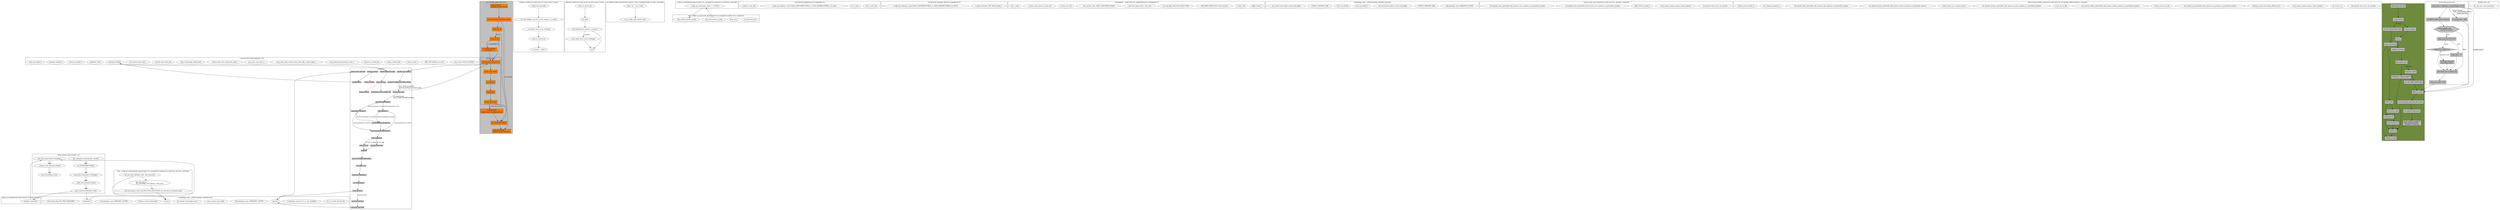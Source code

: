 digraph sched_c{
        subgraph cluster_preempt_schedule{
                label="asmlinkage void __sched preempt_schedule(void)";
                set_ti_current_thread_info[label="set_ti_current_thread_info"];
                ti_preempt_count_not_0_or_irqs_disabled[label="ti_preempt_count_not_0_or_irqs_disabled"];
                return[label="return"];
                add_preempt_count_PPREEMPT_ACTIVE[label="add_preempt_count_PPREEMPT_ACTIVE"];
                save_current_lock_depth[label="save_current_lock_depth"];
                set_current_lock_depth_neg_1[label="set_current_lock_depth_neg_1"];
                schedule[label="()"];
                restore_current_lock_depth[label="restore_current_lock_depth"];
                sub_preempt_count_PREEMPT_ACTIVE[label="sub_preempt_count_PREEMPT_ACTIVE"];
                barrier[label="()"];
                test_thread_flag_TIF_NEED_RESCHED[label="test_thread_flag_TIF_NEED_RESCHED"];
        }

		        subgraph cluster_enqueue_task{
                label="enqueue_task(struct task_struct *p, prio_array_t *array)";

		sched_info_queued[label="sched_info_queued()"];
		list_add_tail[label="list_add_tail(&p->run_list, array->queue + p->prio)"];
		__set_bit[label="__set_bit(p->prio, array->bitmap)"];
		array_nr_active_inc;
		p_array_array[label="p->array = array"];

		sched_info_queued -> list_add_tail;
		list_add_tail -> __set_bit;
		__set_bit -> array_nr_active_inc;
		array_nr_active_inc -> p_array_array;
        }

        subgraph cluster_dequeue_task{
                label="dequeue_task(struct task_struct *p, prio_array_t *array)";

		array_nr_active_dec;
		list_del[label="list_del()"];
		list_empty[label="list_empty(array->queue + p->prio)"];
		__clear_bit[label="__clear_bit(p->prio, array->bitmap)"];
		end;

		array_nr_active_dec -> list_del;
		list_del -> list_empty;
		list_empty -> __clear_bit[label="is empty"];
		list_empty -> end;
		__clear_bit -> end;
        }

        subgraph cluster_default_wake_function{
				label="int default_wake_function(wait_queue_t *curr, unsigned mode, int sync, void *key)"

				get_curr_task[label="task_t *p = curr->task;"];
				try_to_wake_up[label="try_to_wake_up(p, mode, sync);"];

				get_curr_task -> try_to_wake_up;
		}

		subgraph cluster_sleep_on{
				label="sleep_on(wait_queue_head_t *q)";

				init_waitqueue_entry[label="init_waitqueue_entry(&wait, current);"];
				set_UNINTERRUPTIBLE[label="set_UNINTERRUPTIBLE"];
				spin_lock_irqsave_1[label="spin_lock_irqsave(&q->lock,flags);"];
				__add_wait_queue[label="__add_wait_queue(q, &wait);"];
				spin_unlock_1[label="spin_unlock_restore(&q->lock);"];
				schedule[label="schedule()"];
				spin_lock_irqsave_2[label="spin_lock_irqsave(&q->lock,flags);"];
				spin_unlock_2[label="spin_unlock(&q->lock);"];
				__remove_wait_queue[label="__remove_wait_queue(q, &wait);"];

				init_waitqueue_entry -> set_UNINTERRUPTIBLE;
				set_UNINTERRUPTIBLE -> spin_lock_irqsave_1;
				spin_lock_irqsave_1 -> __add_wait_queue;
				__add_wait_queue -> spin_unlock_1;
				spin_unlock_1 -> schedule;
				schedule -> spin_lock_irqsave_2;
				spin_lock_irqsave_2 -> __remove_wait_queue;
				__remove_wait_queue -> spin_unlock_2;
		}

		subgraph cluster_sleep_on_timeout{
				label="sleep_on_timeout(wait_queue_head_t *q, long timeout)";

				init_waitqueue_entry[label="init_waitqueue_entry(&wait, current);"];
				set_UNINTERRUPTIBLE[label="set_UNINTERRUPTIBLE"];
				spin_lock_irqsave_1[label="spin_lock_irqsave(&q->lock,flags);"];
				__add_wait_queue[label="__add_wait_queue(q, &wait);"];
				spin_unlock_1[label="spin_unlock_restore(&q->lock);"];
				schedule_timeout[label="schedule_timeout()"];
				spin_lock_irqsave_2[label="spin_lock_irqsave(&q->lock,flags);"];
				spin_unlock_2[label="spin_unlock(&q->lock);"];
				__remove_wait_queue[label="__remove_wait_queue(q, &wait);"];

				init_waitqueue_entry -> set_UNINTERRUPTIBLE;
				set_UNINTERRUPTIBLE -> spin_lock_irqsave_1;
				spin_lock_irqsave_1 -> __add_wait_queue;
				__add_wait_queue -> spin_unlock_1;
				spin_unlock_1 -> schedule_timeout;
				schedule_timeout -> spin_lock_irqsave_2;
				spin_lock_irqsave_2 -> __remove_wait_queue;
				__remove_wait_queue -> spin_unlock_2;
		}

		subgraph cluster__wake_up_locked{
				label="__wake_up_locked(wait_queue_head_t *q, unsigned int mode,int nr_exclusive, void *key)";

				__wake_up_common[label="__wake_up_common(q, mode, 1, 0, NULL);"];
		}

		subgraph cluster__wake_up_common{
				label="void __wake_up_common(wait_queue_head_t *q, unsigned int mode,int nr_exclusive, int sync, void *key)";

				list_for_each_safe[label="list_for_each_safe(tmp, next, &q->task_list)"];
				list_entry[label="get wait_queue_t \llist_entry(tmp, wait_queue_t, task_list);"];
				call_wait_queue_t_func_and_WQ_FLAG_EXCLUSIVE_set_and_dec_nr_exclusive_null[label="call_wait_queue_t_func_and_WQ_FLAG_EXCLUSIVE_set_and_dec_nr_exclusive_null"];
				return[label="return"];

				list_for_each_safe -> return;
				list_for_each_safe -> list_entry;
				list_entry -> call_wait_queue_t_func_and_WQ_FLAG_EXCLUSIVE_set_and_dec_nr_exclusive_null;
				call_wait_queue_t_func_and_WQ_FLAG_EXCLUSIVE_set_and_dec_nr_exclusive_null -> return;
		}

		subgraph cluster___wake_up_sync{
				label="void __wake_up_sync(wait_queue_head_t *q, unsigned int mode, int nr_exclusive)";

				nr_exclusive[label="nr_exclusive_null"];
				clean_sync[label="clean_sync"];

				spin_lock_irqsave_q_lock[label="spin_lock_irqsave_q_lock"];
				__wake_up_common[label="__wake_up_common(q, mode, nr_exclusive, sync, NULL);"];
				spin_unlock_irqsave_q_lock[label="spin_unlock_irqsave_q_lock"];

				spin_lock_irqsave_q_lock -> __wake_up_common;
				__wake_up_common -> spin_unlock_irqsave_q_lock;
		}

		subgraph cluster___wake_up_locked{
				label="void __wake_up_locked(wait_queue_head_t *q, unsigned int mode)";

				__wake_up_common[label="__wake_up_common(q, mode, 1, 0, NULL);"];
		}

		subgraph cluster_complete{
				label="void fastcall complete(struct completion *x)";
				lock_x_wait_lock[label="lock_x_wait_lock"];
				inc_x_done[label="inc_x_done"];
				__wake_up_common_x_wait_TASK_UNINTERRUPTIBLE_or_TASK_INTERRUPTIBLE_1_0_NULL[label="__wake_up_common_x_wait_TASK_UNINTERRUPTIBLE_or_TASK_INTERRUPTIBLE_1_0_NULL"];
				unlock_x_wait_lock[label="unlock_x_wait_lock"];
		}

		subgraph cluster_complete_all{
				label="void fastcall complete_all(struct completion *x)";
				lock_x_wait_lock[label="lock_x_wait_lock"];
				x_done_self_add_UNIT_MAX_divide_2[label="x_done_self_add_UNIT_MAX_divide_2"];
				__wake_up_common_x_wait_TASK_UNINTERRUPTIBLE_or_TASK_INTERRUPTIBLE_0_0_NULL[label="__wake_up_common_x_wait_TASK_UNINTERRUPTIBLE_or_TASK_INTERRUPTIBLE_0_0_NULL"];
				unlock_x_wait_lock[label="unlock_x_wait_lock"];
		}

		subgraph cluster_wait_for_completion{
				label="void fastcall __sched wait_for_completion(struct completion *x)";
				might_sleep[label="might_sleep ()"];
				lock_x_wait_lock[label="lock_x_wait_lock"];
				x_done_null[label="x_done_null"];
				DECLARE_WAITQUEUE[label="DECLARE_WAITQUEUE (wait,current)"];
				set_wait_flags_WQ_FLAG_EXCLUSIVE[label="set_wait_flags_WQ_FLAG_EXCLUSIVE"];
				__add_wait_queue_tail_x_wait_wait[label="__add_wait_queue_tail_x_wait_wait"];
				__set_current_state_TASK_UNINTERRUPTIBLE[label="__set_current_state_TASK_UNINTERRUPTIBLE"];
				unlock_x_wait_lock[label="unlock_x_wait_lock"];
				schedule[label="schedule ()"];
				lock_x_wait_lock[label="lock_x_wait_lock"];
				x_done_not_null[label="x_done_not_null"];
				__remove_wait_queue_x_wait_wait[label="__remove_wait_queue_x_wait_wait"];
				dec_x_done[label="dec_x_done"];
				unlock_x_wait_lock[label="unlock_x_wait_lock"];
		}

		subgraph cluster_preempt_schedule_irq{
				label="asmlinkage void __sched preempt_schedule_irq(void)";
				set_ti_current_thread_info[label="set_ti_current_thread_info"];
				add_preempt_count_PREEMPT_ACTIVE[label="add_preempt_count_PREEMPT_ACTIVE"];
				CONFIG_PREEMPT_BKL[label="CONFIG_PREEMPT_BKL"];
				set_saved_lock_depth_current_lock_depth[label="set_saved_lock_depth_current_lock_depth"];
				set_current_lock_depth_neg_1[label="set_current_lock_depth_neg_1"];
				local_irq_enalbe[label="local_irq_enalbe ()"];
				schedule[label="schedule ()"];
				local_irq_disable[label="local_irq_disable ()"];
				CONFIG_PREEMPT_BKL_1[label="CONFIG_PREEMPT_BKL"];
				set_current_lock_depth_saved_lock_depth[label="set_current_lock_depth_saved_lock_depth"];
				sub_preempt_count_PREEMPT_ACTIVE[label="sub_preempt_count_PREEMPT_ACTIVE"];
				barrier[label="barrier ()"];
				test_thread_flag_TIF_NEED_RESCHED[label="test_thread_flag_TIF_NEED_RESCHED"];
		}

		subgraph cluster_account_user_time{
				label="void account_user_time(struct task_struct *p, cputime_t cputime)";
				set_cpustat_kstat_this_cpu_cpustat[label="set_cpustat_kstat_this_cpu_cpustat"];
				set_p_utime_cputime_add_p_utime_cputime[label="set_p_utime_cputime_add_p_utime_cputime"];
				TASK_NICE_p_great_0[label="TASK_NICE_p_great_0"];
				set_cpustat_nice_cputime64_add_cpustat_nice_cputime_to_cputime64_cputime[label="set_cpustat_nice_cputime64_add_cpustat_nice_cputime_to_cputime64_cputime"];
				set_cpustat_user_cputime64_add_cpustat_user_cputime_to_cputime64_cputime[label="set_cpustat_user_cputime64_add_cpustat_user_cputime_to_cputime64_cputime"];
		}

		subgraph cluster_account_system_time{
				label="void account_system_time(struct task_struct *p, int hardirq_offset,cputime_t cputime)";
				set_cpustat_kstat_this_cpu_cpustat_1[label="set_cpustat_kstat_this_cpu_cpustat"];
				set_rq_this_rq[label="set_rq_this_rq"];
				set_p_stime_cputime_add_p_stiem_cputime[label="set_p_stime_cputime_add_p_stiem_cputime"];
				hardirq_count_sub_hardirq_offset_not_0[label="hardirq_count_sub_hardirq_offset_not_0"];
				set_cpustat_irq_cputime64_add_cpustat_irq_cputime_to_cputime64_cputime[label="set_cpustat_irq_cputime64_add_cpustat_irq_cputime_to_cputime64_cputime"];
				softirq_count_not_null[label="softirq_count_not_null"];
				set_cpustat_softirq_cputime64_add_cpustat_softirq_cputime_to_cputime64_cputime[label="set_cpustat_softirq_cputime64_add_cpustat_softirq_cputime_to_cputime64_cputime"];
				p_not_eq_rq_idle[label="p_not_eq_rq_idle"];
				set_cpustat_system_cputime64_add_cpustat_system_cputime_to_cputime64_cputime[label="set_cpustat_system_cputime64_add_cpustat_system_cputime_to_cputime64_cputime"];
				atomic_read_rq_nr_iowait_great_0[label="atomic_read_rq_nr_iowait_great_0"];
				set_cpustat_iowait_cputime64_add_cpustat_iowait_cputime_to_cputime64_cputime[label="set_cpustat_iowait_cputime64_add_cpustat_iowait_cputime_to_cputime64_cputime"];
				set_cpustat_idle_cputime64_add_cpustat_idle_cputime_to_cputime64_cputime[label="set_cpustat_idle_cputime64_add_cpustat_idle_cputime_to_cputime64_cputime"];
				acct_update_integrals_p[label="acct_update_integrals_p"];
				update_mem_hiwater[label="update_mem_hiwater_p"];
		}

		subgraph cluster_scheduler_tick{
				size="10,12";
				ratio=filled;
				bgcolor=darkolivegreen4;
				node[style=filled,shape=box,fillcolor=gray];
				timestamp_last_tick;
				swap_process[label="swap process"];
				set_TIF_NEED_RESCHED_swap[label="set TIF_NEED_RESCHED"];
				set_TIF_NEED_RESCHED_normal[label="set TIF_NEED_RESCHED"];
				hyper_threading;
				replace[label="haven't replace"];
				lock_rq[label="lock_rq"];
				descrease_time[shape=record,label="{{<f0>realtime|<f1>normal}}"];
				descrease_time_fifo[label="descrease_time"];
				descrease_time_normal[label="descrease_time"];
				effective_prio[label="effective_prio()"];
				
				fifo_rr[shape=record,label="{{<f0>FIFO|<f1>RR}}"];
				nothing[label="nothing to do"];
				move_tail[label="move to tail if 0"];
				dequeue_task[label="dequeue_task()"];
				reset_clean_time[label="reset timeslice and clean first_time,"];
				set_expired_timestamp[label="set expired_timestamp"];
				insert_active_expired[label="insert active or expired,\lTASK_INTERACTIVE,\lEXPIRED_STARVING"];
				timesile_granularity[label="TIMESILE_GRANULARITY"];
				unlock_rq[label="unlock_rq"];
				reblance_tick[label="reblance_tick()"];
				
				timestamp_last_tick -> swap_process;
				swap_process -> replace;
				replace -> lock_rq;
				lock_rq -> descrease_time;
				
				descrease_time:f0 -> fifo_rr;
				fifo_rr:f0:s -> nothing;
				fifo_rr:f1 -> descrease_time_fifo;
				descrease_time_fifo -> move_tail;
				
				unlock_rq -> reblance_tick;
				swap_process -> set_TIF_NEED_RESCHED_swap[label="is swap"];
				set_TIF_NEED_RESCHED_swap -> hyper_threading;
				hyper_threading -> reblance_tick;
				nothing -> unlock_rq;
				move_tail -> unlock_rq;
				
				descrease_time:f1 -> descrease_time_normal;
				descrease_time_normal -> timesile_granularity;
				descrease_time_normal -> dequeue_task[label="timeout"];
				dequeue_task -> set_TIF_NEED_RESCHED_normal;
				set_TIF_NEED_RESCHED_normal -> effective_prio;
				effective_prio -> reset_clean_time;
				reset_clean_time -> set_expired_timestamp;
				set_expired_timestamp -> insert_active_expired;
				insert_active_expired -> unlock_rq;
				timesile_granularity -> unlock_rq;
		}

		subgraph cluster_this_rq{
				label="#define this_rq()";
				__get_cpu_var[label="(&__get_cpu_var(runqueues))"];
		}

		subgraph cluster_sched_fork{
				label="void fastcall sched_fork(task_t *p)";
				set_p_state_TASK_RUNNING[label="set_p_state_TASK_RUNNING"];
				INIT_LIST_HEAD_p_run_list[label="INIT_LIST_HEAD_p_run_list"];
				clear_p_array[label="clear_p_array"];
				lock_p_switch_lock[label="lock_p_switch_lock"];
				memset_p_sched_info[label="memset_p_sched_info"];
				set_p_thread_info_preempt_count_1[label="set_p_thread_info_preempt_count_1"];
				local_irq_disable[label="local_irq_disable"];
				set_p_time_slice_current_time_slice_add_1_move_right_1[label="set_p_time_slice_current_time_slice_add_1_move_right_1"];
				set_p_first_time_slice_1[label="set_p_first_time_slice_1"];
				current_time_slice_self_move_right_1[label="current_time_slice_self_move_right_1"];
				set_p_timestamp_sched_clock[label="set_p_timestamp_sched_clock"];
				current_time_slice_null[label="current_time_slice_null"];
				set_current_time_slice_1[label="set_current_time_slice_1"];
				preempt_disable[label="preempt_disable ()"];
				scheduler_tick[label="scheduler_tick ()"];
				local_irq_enable[label="local_irq_enable ()"];
				preempt_enable[label="preempt_enable ()"];
				local_irq_enable_1[label="local_irq_enable ()"];
		}

		subgraph cluster_try_to_wake_up{
				label="try_to_wake_up(p, stat, sync)";
				bgcolor=gray;
				size="10,10";
				ratio=filled;
				node[style=filled,shape=box,fillcolor=darkorange1];
				
				task_rq_lock[label="task_rq_lock()\ldisable irq and lock rq"];
				mask[label="cmp with mask of process states"];
				set_TASK_RUNNING[label="set TASK_RUNNING;"];
				array[label="task-\>array"];
				task_rq_unlock[label="task_rq_unlock()\lenable irq and unlock rq"];
				move_to_cpu[label="move to cpu"];
				uninterruptible[label="nr_uninterruptible--\lp-\>actived=-1"];
				resched_task[shape=record,label="{resched_task()|{uniprocessor|multiprocessor}}"];

				subgraph cluster_active_task{
						label= "active_task()";
						sched_clock[label="sched_clock()"];
						recalc_task_prio[label="recalc_task_prio()"];
						p_actived[label="p-\>actived"];
						timestamp[label="timestamp"];
						insert_active_list[label="insert active list"];

						sched_clock -> recalc_task_prio;
						recalc_task_prio -> p_actived;
						p_actived -> timestamp;
						timestamp -> insert_active_list;
                }
                

				task_rq_lock -> mask;
				mask -> task_rq_unlock[label="correspond"];
				mask -> array;
				array -> set_TASK_RUNNING;
				array -> move_to_cpu[label="NULL"];
				move_to_cpu -> uninterruptible[label="is UNINTRRUPT"];
				uninterruptible -> sched_clock;
				move_to_cpu -> sched_clock;
				insert_active_list -> resched_task[label="is local cpu or sync=1"];
				insert_active_list -> set_TASK_RUNNING;
				resched_task -> set_TASK_RUNNING;
				set_TASK_RUNNING -> task_rq_unlock;
		}

		subgraph cluster_recalc_task_prio{
				label="recalc_task_prio(p,now)";
				size="16,10";
				ratio=filled;

				node[style=filled,shape=box,fillcolor=gray];
				sleep_time_min[label="sleep_time = min(now - p->timestamp, 10^9)"];
				effective_prio[label="effective_prio()"];
				p_sleep_avg[label="p->sleep_avg = 900"];
				CURRENT_BONUSE[label="CURRENT_BONUSE for bonuse"];
				sleep_time_0[label="sleep_time = 0"];
				sleep_avg_reach_the_limit[label="sleep_avg reach the limit"];
				
				uninterruptible_not_thread[shape=hexagon,label="uninterruptible and \lnot kernel thread"];
				add_sleep_time_avg[label="add sleep_time to sleep_avg"];
				add_and_greater[shape=diamond,label="sleep_time+sleep_avg"];
				set_sleep_avg_lmt[label="set sleep_avg limit\land sleep_time 0"];
				limit_sleep_avg[label="sleep_avg under 1000"];
				
				sleep_time_min -> effective_prio[decorate=true,label="smaller than 0"];
				sleep_time_min -> p_sleep_avg[decorate=true,label="kernel thread, \lTASK_UNINTERRUPTIBLE,\lsleep time limit"];
				p_sleep_avg -> effective_prio;
				sleep_time_min -> CURRENT_BONUSE;
				CURRENT_BONUSE -> uninterruptible_not_thread;
				uninterruptible_not_thread -> sleep_avg_reach_the_limit[label="true"];
				sleep_avg_reach_the_limit -> sleep_time_0[label="true"];
				sleep_avg_reach_the_limit -> add_and_greater[label="false"];
				add_and_greater -> set_sleep_avg_lmt[label="greater limit"];
				add_and_greater -> add_sleep_time_avg;
				uninterruptible_not_thread -> add_sleep_time_avg[label="false"];
				sleep_time_0 -> add_sleep_time_avg;
				// sleep_time_0 -> set_sleep_avg_lmt[decorate=true,label="sleep_time+p->slep_avg \lnot smaller than limit"];
				set_sleep_avg_lmt -> add_sleep_time_avg;
				add_sleep_time_avg -> limit_sleep_avg;
				limit_sleep_avg -> effective_prio;
		}

		subgraph cluster_schedule{
				label="schedule()";
				size="10,18";
				ratio=filled;
				
				node[style=filled, shape = box, margin="0.05,0.005",
					 height="0.1",width="0.1"];

					 exiting_atomic;
					 dump_stack[label="dump_stack()"];
					 dump_stack_1[label="dump_stack()"];
					 profile_hit[label="profile_hit()"];
					 preempt_disable[label="preempt_disable()"];
					 
					 release_kernel_lock[label="release_kernel_lock()"];
					 idle_running;
					 
					 sched_clock[label="calc cpu time, limit in 1s"];
					 schedstat_inc_rq_sched_cnt;
					 
					 disable_irq_lock[label="disalbe_irq, lock rq"];
					 PF_DEAD[label="check PF_DEAD, set EXIT_DEAD"];
					 deactivate_task[label="deactivate_task"];
					 set_task_running[label="set TASK_RUNNING"];
					 dependent_sleeper[label="dependent_sleeper()"];
					 idle_balance[label="idle_balance()"];
					 exch_active_expired[label="switch active and expired"];
					 search_process[label="search process by bitmask"];
					 add_sleeptime[label="add sleeptime"];
					 add_all_time[label="add all time"];
					 add_fraction_time[label="add fraction time"];
					 prefect;
					 clear_TIF_NEED_RESCHED[label="clear TIF NEED RESCHED"];
					 rcq_qsctr_inc;
					 substract_sleeptime[label="substract sleeptime"];
					 set_timestamps[label="set timestamps"];
					 same_process[label="same process"];
					 context_switch[label="context_switch()"];
					 set_prev_mm[label="set prev_mm field"];
					 barrier[label="barrier()"];
					 finish_task_switch[label="finish_task_switch()"];
					 
					 exiting_atomic -> dump_stack[color=red];
					 exiting_atomic -> profile_hit;
					 profile_hit -> preempt_disable;
					 preempt_disable -> release_kernel_lock;
					 release_kernel_lock -> idle_running;
					 idle_running -> schedstat_inc_rq_sched_cnt;
					 idle_running -> dump_stack_1[color=red];
					 schedstat_inc_rq_sched_cnt -> sched_clock;
					 sched_clock -> disable_irq_lock;
					 disable_irq_lock -> PF_DEAD;
					 PF_DEAD -> deactivate_task[label="NOT TASK_RUNNINT\land not preempt in kernel mode"];
					 deactivate_task -> set_task_running[label="not signal pend \land in TASK_INTERRUPTIBLE"];
					 set_task_running -> dependent_sleeper[label="have processes in rq"];
					 dependent_sleeper -> exch_active_expired[label="haven't processes in active"];
					 dependent_sleeper -> search_process[label="have processes in active"];
					 set_task_running -> idle_balance[label="haven't processes in rq"];
					 idle_balance -> exch_active_expired[label="haven't processes in active"];
					 idle_balance -> search_process[label="have processes in active"];
					 exch_active_expired -> search_process;
					 search_process -> add_sleeptime;
					 add_sleeptime -> add_all_time[label="by intr or defer"];
					 add_sleeptime -> add_fraction_time[label="by sys call"];
					 
					 add_all_time -> prefect;
					 add_fraction_time -> prefect;
					 prefect -> clear_TIF_NEED_RESCHED;
					 clear_TIF_NEED_RESCHED -> rcq_qsctr_inc;
					 rcq_qsctr_inc -> substract_sleeptime;
					 substract_sleeptime -> set_timestamps;
					 set_timestamps -> same_process;
					 same_process -> context_switch[label="not the same"];
					 same_process -> barrier;
					 context_switch -> set_prev_mm;
					 set_prev_mm -> barrier;
					 barrier -> finish_task_switch;
			 }

}
